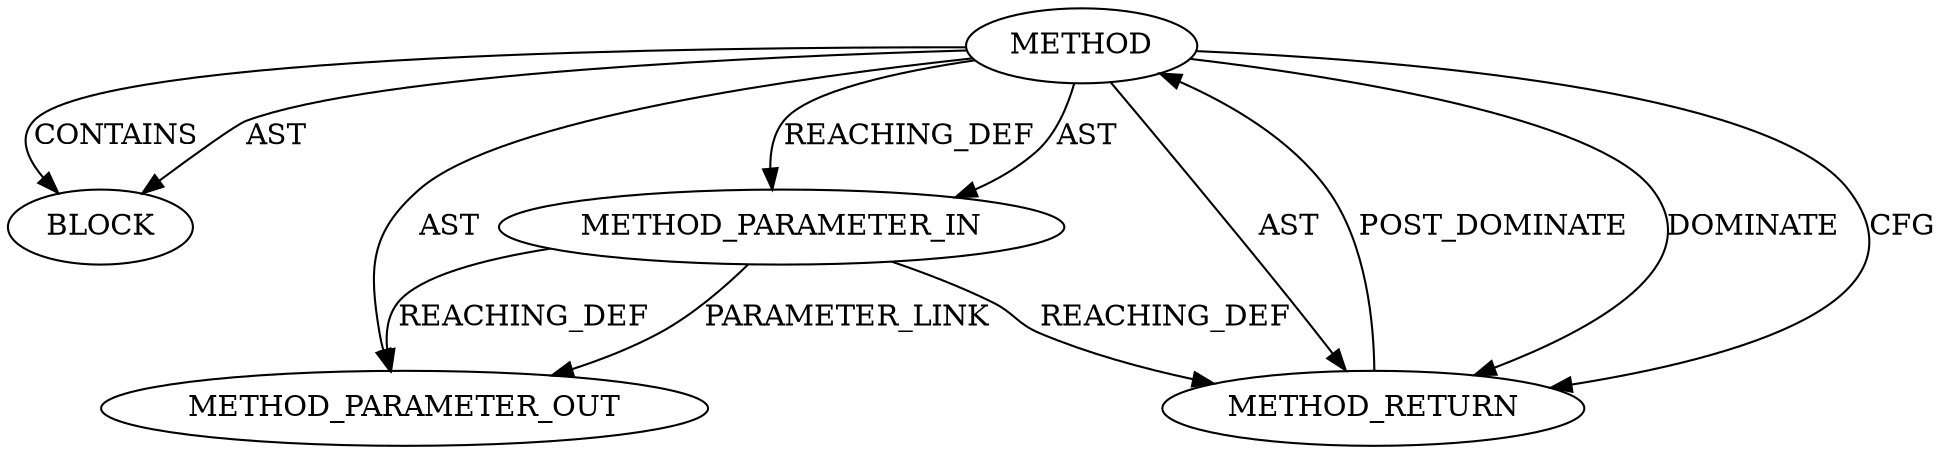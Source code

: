 digraph {
  19676 [label=BLOCK ORDER=1 ARGUMENT_INDEX=1 CODE="<empty>" TYPE_FULL_NAME="ANY"]
  19675 [label=METHOD_PARAMETER_IN ORDER=1 CODE="p1" IS_VARIADIC=false TYPE_FULL_NAME="ANY" EVALUATION_STRATEGY="BY_VALUE" INDEX=1 NAME="p1"]
  21879 [label=METHOD_PARAMETER_OUT ORDER=1 CODE="p1" IS_VARIADIC=false TYPE_FULL_NAME="ANY" EVALUATION_STRATEGY="BY_VALUE" INDEX=1 NAME="p1"]
  19677 [label=METHOD_RETURN ORDER=2 CODE="RET" TYPE_FULL_NAME="ANY" EVALUATION_STRATEGY="BY_VALUE"]
  19674 [label=METHOD AST_PARENT_TYPE="NAMESPACE_BLOCK" AST_PARENT_FULL_NAME="<global>" ORDER=0 CODE="<empty>" FULL_NAME="sk_stream_moderate_sndbuf" IS_EXTERNAL=true FILENAME="<empty>" SIGNATURE="" NAME="sk_stream_moderate_sndbuf"]
  19674 -> 19675 [label=REACHING_DEF VARIABLE=""]
  19674 -> 19676 [label=CONTAINS ]
  19674 -> 19677 [label=AST ]
  19674 -> 19676 [label=AST ]
  19674 -> 19677 [label=DOMINATE ]
  19674 -> 19677 [label=CFG ]
  19677 -> 19674 [label=POST_DOMINATE ]
  19674 -> 19675 [label=AST ]
  19674 -> 21879 [label=AST ]
  19675 -> 21879 [label=PARAMETER_LINK ]
  19675 -> 19677 [label=REACHING_DEF VARIABLE="p1"]
  19675 -> 21879 [label=REACHING_DEF VARIABLE="p1"]
}

